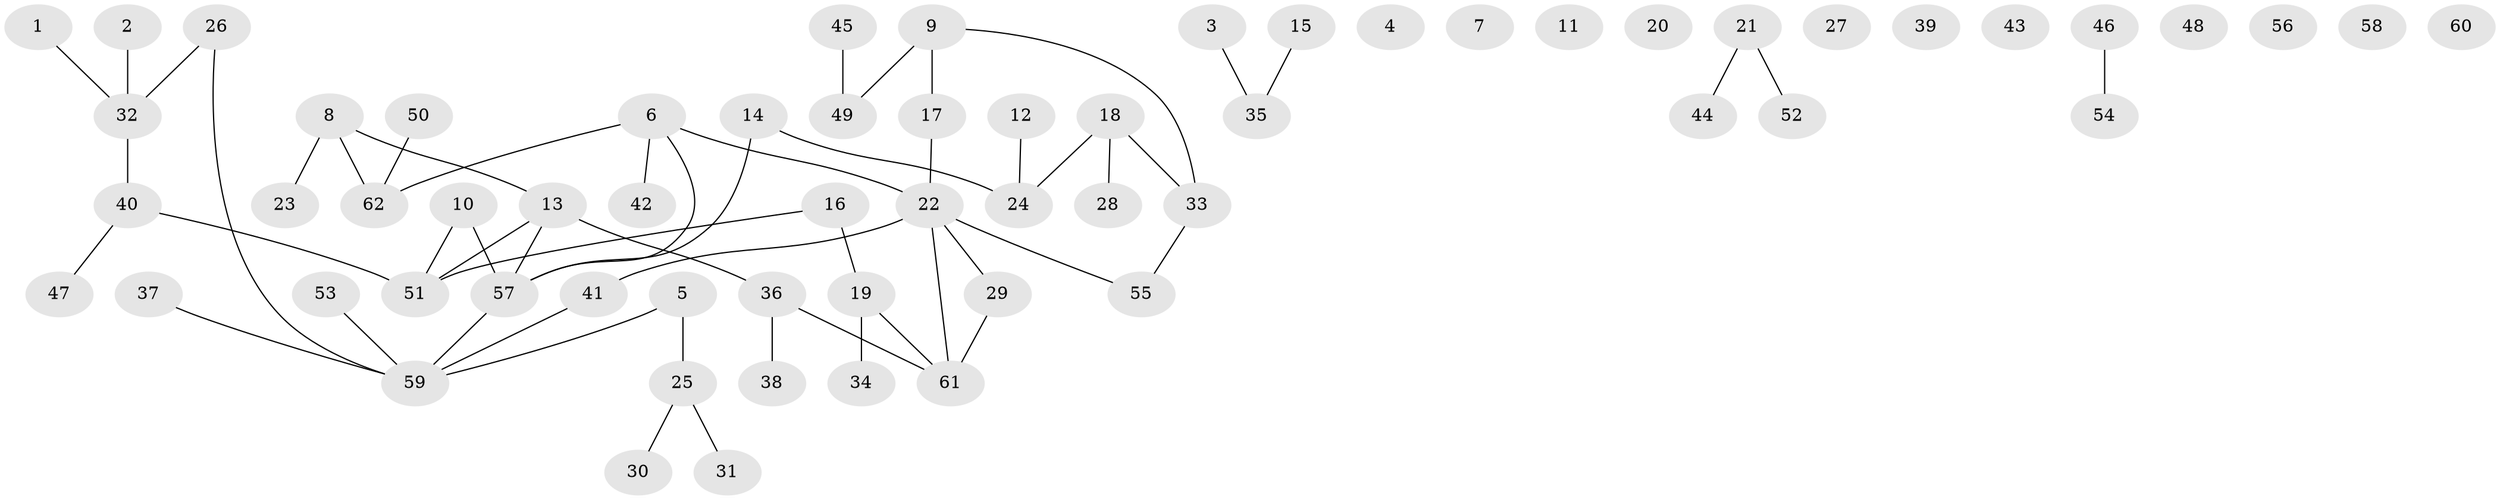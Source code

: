// coarse degree distribution, {1: 0.6, 2: 0.2, 3: 0.2}
// Generated by graph-tools (version 1.1) at 2025/35/03/04/25 23:35:47]
// undirected, 62 vertices, 56 edges
graph export_dot {
  node [color=gray90,style=filled];
  1;
  2;
  3;
  4;
  5;
  6;
  7;
  8;
  9;
  10;
  11;
  12;
  13;
  14;
  15;
  16;
  17;
  18;
  19;
  20;
  21;
  22;
  23;
  24;
  25;
  26;
  27;
  28;
  29;
  30;
  31;
  32;
  33;
  34;
  35;
  36;
  37;
  38;
  39;
  40;
  41;
  42;
  43;
  44;
  45;
  46;
  47;
  48;
  49;
  50;
  51;
  52;
  53;
  54;
  55;
  56;
  57;
  58;
  59;
  60;
  61;
  62;
  1 -- 32;
  2 -- 32;
  3 -- 35;
  5 -- 25;
  5 -- 59;
  6 -- 22;
  6 -- 42;
  6 -- 57;
  6 -- 62;
  8 -- 13;
  8 -- 23;
  8 -- 62;
  9 -- 17;
  9 -- 33;
  9 -- 49;
  10 -- 51;
  10 -- 57;
  12 -- 24;
  13 -- 36;
  13 -- 51;
  13 -- 57;
  14 -- 24;
  14 -- 57;
  15 -- 35;
  16 -- 19;
  16 -- 51;
  17 -- 22;
  18 -- 24;
  18 -- 28;
  18 -- 33;
  19 -- 34;
  19 -- 61;
  21 -- 44;
  21 -- 52;
  22 -- 29;
  22 -- 41;
  22 -- 55;
  22 -- 61;
  25 -- 30;
  25 -- 31;
  26 -- 32;
  26 -- 59;
  29 -- 61;
  32 -- 40;
  33 -- 55;
  36 -- 38;
  36 -- 61;
  37 -- 59;
  40 -- 47;
  40 -- 51;
  41 -- 59;
  45 -- 49;
  46 -- 54;
  50 -- 62;
  53 -- 59;
  57 -- 59;
}
